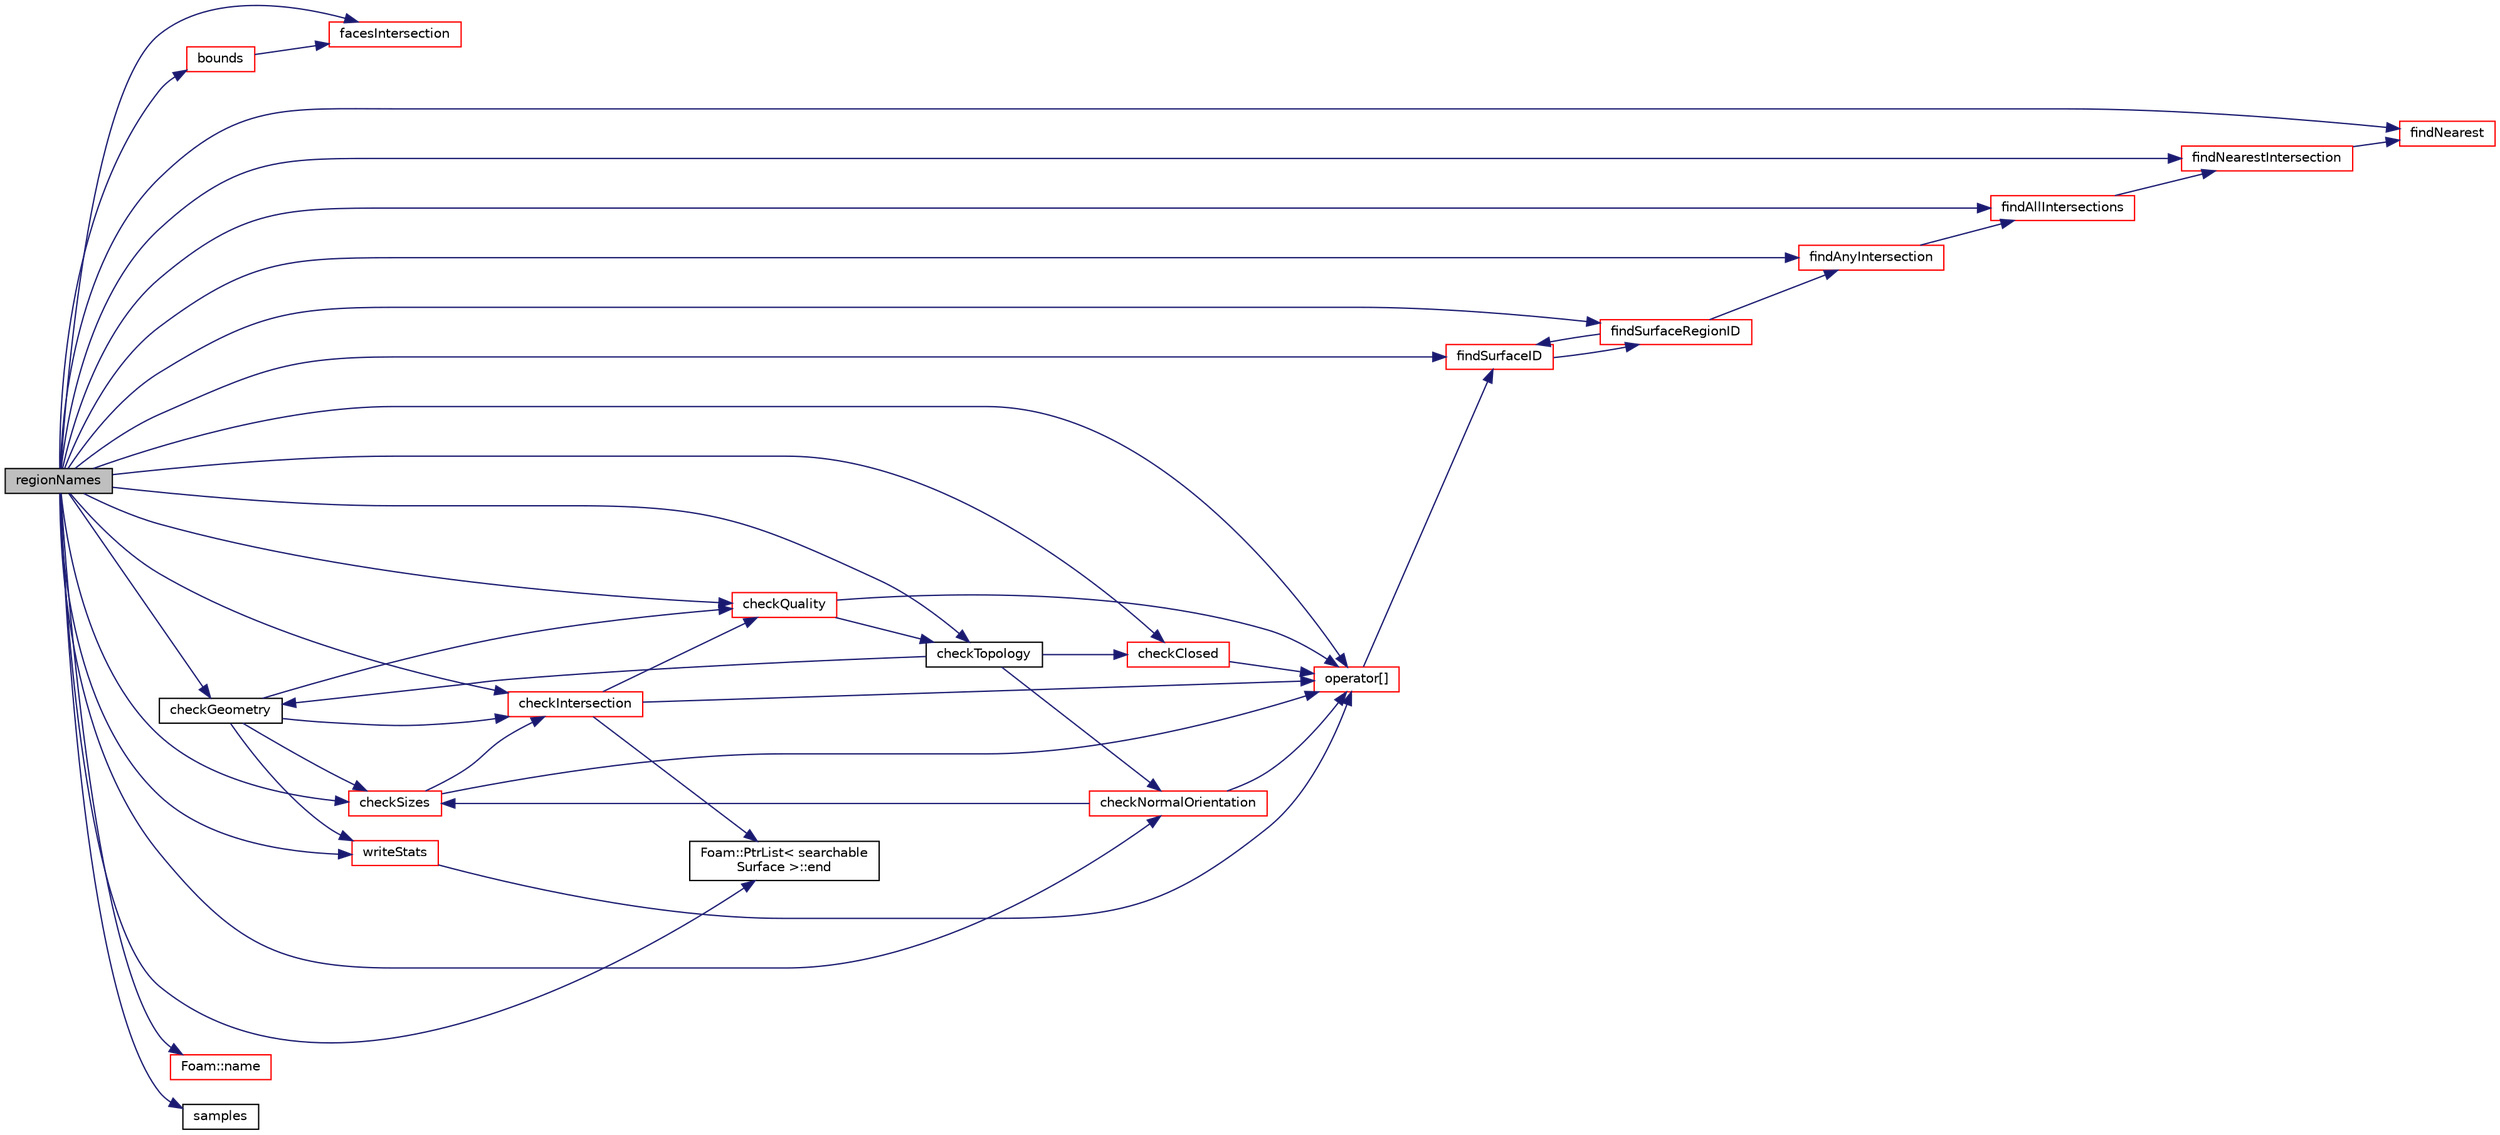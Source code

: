 digraph "regionNames"
{
  bgcolor="transparent";
  edge [fontname="Helvetica",fontsize="10",labelfontname="Helvetica",labelfontsize="10"];
  node [fontname="Helvetica",fontsize="10",shape=record];
  rankdir="LR";
  Node1 [label="regionNames",height=0.2,width=0.4,color="black", fillcolor="grey75", style="filled", fontcolor="black"];
  Node1 -> Node2 [color="midnightblue",fontsize="10",style="solid",fontname="Helvetica"];
  Node2 [label="bounds",height=0.2,width=0.4,color="red",URL="$a02328.html#ae6dc379f9d0f9d69f3127df77ec03d2a",tooltip="Calculate bounding box. "];
  Node2 -> Node3 [color="midnightblue",fontsize="10",style="solid",fontname="Helvetica"];
  Node3 [label="facesIntersection",height=0.2,width=0.4,color="red",URL="$a02328.html#a8e445ad2bfd4b1a260445401b5bb459e",tooltip="Calculate point which is on a set of surfaces. "];
  Node1 -> Node4 [color="midnightblue",fontsize="10",style="solid",fontname="Helvetica"];
  Node4 [label="checkClosed",height=0.2,width=0.4,color="red",URL="$a02328.html#af4d3e5f0e261a6b3cf104add5e93a1f0",tooltip="Are all surfaces closed and manifold. "];
  Node4 -> Node5 [color="midnightblue",fontsize="10",style="solid",fontname="Helvetica"];
  Node5 [label="operator[]",height=0.2,width=0.4,color="red",URL="$a02328.html#aa637f2e4b22739e4f4d363fadf20d8d2",tooltip="Return const reference to searchableSurface by name. "];
  Node5 -> Node6 [color="midnightblue",fontsize="10",style="solid",fontname="Helvetica"];
  Node6 [label="findSurfaceID",height=0.2,width=0.4,color="red",URL="$a02328.html#ae371137761d9cbe92c383239ce7a5b8e",tooltip="Find index of surface. Return -1 if not found. "];
  Node6 -> Node7 [color="midnightblue",fontsize="10",style="solid",fontname="Helvetica"];
  Node7 [label="findSurfaceRegionID",height=0.2,width=0.4,color="red",URL="$a02328.html#a1bfed9e22275ead9b8bf56afc66d803a"];
  Node7 -> Node6 [color="midnightblue",fontsize="10",style="solid",fontname="Helvetica"];
  Node7 -> Node8 [color="midnightblue",fontsize="10",style="solid",fontname="Helvetica"];
  Node8 [label="findAnyIntersection",height=0.2,width=0.4,color="red",URL="$a02328.html#a6fa46176767e8178c01a82a81f407ac3",tooltip="Find any intersection. Return hit point information and. "];
  Node8 -> Node9 [color="midnightblue",fontsize="10",style="solid",fontname="Helvetica"];
  Node9 [label="findAllIntersections",height=0.2,width=0.4,color="red",URL="$a02328.html#aadae6cdc0852b435684fbcd5108bf543",tooltip="Find all intersections in order from start to end. Returns for. "];
  Node9 -> Node10 [color="midnightblue",fontsize="10",style="solid",fontname="Helvetica"];
  Node10 [label="findNearestIntersection",height=0.2,width=0.4,color="red",URL="$a02328.html#aa5eec5ff0bd43788d85ebb5ef4a1a568"];
  Node10 -> Node11 [color="midnightblue",fontsize="10",style="solid",fontname="Helvetica"];
  Node11 [label="findNearest",height=0.2,width=0.4,color="red",URL="$a02328.html#a31884c5f62546f33a067c26b4fe1809e",tooltip="Find nearest. Return -1 (and a miss()) or surface and nearest. "];
  Node1 -> Node12 [color="midnightblue",fontsize="10",style="solid",fontname="Helvetica"];
  Node12 [label="checkGeometry",height=0.2,width=0.4,color="black",URL="$a02328.html#a4451def870f1a9f4dee5b7d3ccc20198",tooltip="All geometric checks. Return number of failed checks. "];
  Node12 -> Node13 [color="midnightblue",fontsize="10",style="solid",fontname="Helvetica"];
  Node13 [label="checkSizes",height=0.2,width=0.4,color="red",URL="$a02328.html#a752a725d69ef0bc3be6a9ac347e9b70e",tooltip="Are all bounding boxes of similar size. "];
  Node13 -> Node5 [color="midnightblue",fontsize="10",style="solid",fontname="Helvetica"];
  Node13 -> Node14 [color="midnightblue",fontsize="10",style="solid",fontname="Helvetica"];
  Node14 [label="checkIntersection",height=0.2,width=0.4,color="red",URL="$a02328.html#a3c12c8cf462e900ac8c4fdb541feb09c",tooltip="Do surfaces self-intersect or intersect others. "];
  Node14 -> Node5 [color="midnightblue",fontsize="10",style="solid",fontname="Helvetica"];
  Node14 -> Node15 [color="midnightblue",fontsize="10",style="solid",fontname="Helvetica"];
  Node15 [label="Foam::PtrList\< searchable\lSurface \>::end",height=0.2,width=0.4,color="black",URL="$a02072.html#ab5b494cea43dbe23f46235afadafb59d",tooltip="Return an iterator to end traversing the PtrList. "];
  Node14 -> Node16 [color="midnightblue",fontsize="10",style="solid",fontname="Helvetica"];
  Node16 [label="checkQuality",height=0.2,width=0.4,color="red",URL="$a02328.html#af41c23f2003dc43b625b4a78141ad3ff",tooltip="Check triangle quality. "];
  Node16 -> Node5 [color="midnightblue",fontsize="10",style="solid",fontname="Helvetica"];
  Node16 -> Node17 [color="midnightblue",fontsize="10",style="solid",fontname="Helvetica"];
  Node17 [label="checkTopology",height=0.2,width=0.4,color="black",URL="$a02328.html#ab40c6c626c5411dec6b14236e30f3478",tooltip="All topological checks. Return number of failed checks. "];
  Node17 -> Node4 [color="midnightblue",fontsize="10",style="solid",fontname="Helvetica"];
  Node17 -> Node18 [color="midnightblue",fontsize="10",style="solid",fontname="Helvetica"];
  Node18 [label="checkNormalOrientation",height=0.2,width=0.4,color="red",URL="$a02328.html#abed4d723582bea3294a2e14ca21e0b60",tooltip="Are all (triangulated) surfaces consistent normal orientation. "];
  Node18 -> Node5 [color="midnightblue",fontsize="10",style="solid",fontname="Helvetica"];
  Node18 -> Node13 [color="midnightblue",fontsize="10",style="solid",fontname="Helvetica"];
  Node17 -> Node12 [color="midnightblue",fontsize="10",style="solid",fontname="Helvetica"];
  Node12 -> Node14 [color="midnightblue",fontsize="10",style="solid",fontname="Helvetica"];
  Node12 -> Node16 [color="midnightblue",fontsize="10",style="solid",fontname="Helvetica"];
  Node12 -> Node19 [color="midnightblue",fontsize="10",style="solid",fontname="Helvetica"];
  Node19 [label="writeStats",height=0.2,width=0.4,color="red",URL="$a02328.html#aa919f1135132c2e0b7774c9543710ecc",tooltip="Write some stats. "];
  Node19 -> Node5 [color="midnightblue",fontsize="10",style="solid",fontname="Helvetica"];
  Node1 -> Node14 [color="midnightblue",fontsize="10",style="solid",fontname="Helvetica"];
  Node1 -> Node18 [color="midnightblue",fontsize="10",style="solid",fontname="Helvetica"];
  Node1 -> Node16 [color="midnightblue",fontsize="10",style="solid",fontname="Helvetica"];
  Node1 -> Node13 [color="midnightblue",fontsize="10",style="solid",fontname="Helvetica"];
  Node1 -> Node17 [color="midnightblue",fontsize="10",style="solid",fontname="Helvetica"];
  Node1 -> Node15 [color="midnightblue",fontsize="10",style="solid",fontname="Helvetica"];
  Node1 -> Node3 [color="midnightblue",fontsize="10",style="solid",fontname="Helvetica"];
  Node1 -> Node9 [color="midnightblue",fontsize="10",style="solid",fontname="Helvetica"];
  Node1 -> Node8 [color="midnightblue",fontsize="10",style="solid",fontname="Helvetica"];
  Node1 -> Node11 [color="midnightblue",fontsize="10",style="solid",fontname="Helvetica"];
  Node1 -> Node10 [color="midnightblue",fontsize="10",style="solid",fontname="Helvetica"];
  Node1 -> Node6 [color="midnightblue",fontsize="10",style="solid",fontname="Helvetica"];
  Node1 -> Node7 [color="midnightblue",fontsize="10",style="solid",fontname="Helvetica"];
  Node1 -> Node20 [color="midnightblue",fontsize="10",style="solid",fontname="Helvetica"];
  Node20 [label="Foam::name",height=0.2,width=0.4,color="red",URL="$a10974.html#adcb0df2bd4953cb6bb390272d8263c3a",tooltip="Return a string representation of a complex. "];
  Node1 -> Node5 [color="midnightblue",fontsize="10",style="solid",fontname="Helvetica"];
  Node1 -> Node21 [color="midnightblue",fontsize="10",style="solid",fontname="Helvetica"];
  Node21 [label="samples",height=0.2,width=0.4,color="black",URL="$a04528.html#a14d38e99c2caf50fd9f0aa0d5ef88e3b"];
  Node1 -> Node19 [color="midnightblue",fontsize="10",style="solid",fontname="Helvetica"];
}
